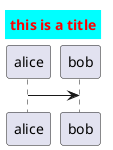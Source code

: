 {
  "sha1": "7764p64nzw1a5jza6woj3siuwiauyr",
  "insertion": {
    "when": "2024-05-30T20:48:21.134Z",
    "url": "https://forum.plantuml.net/13888/preprocessing-expose-builtin-functions-reverse-function",
    "user": "plantuml@gmail.com"
  }
}
@startuml
<style>
!$title_color = "#cyan"
title {
  BackGroundColor $title_color
  FontColor %reverse_color($title_color)
}
</style>
title
this is a title
endtitle
alice->bob
@enduml
